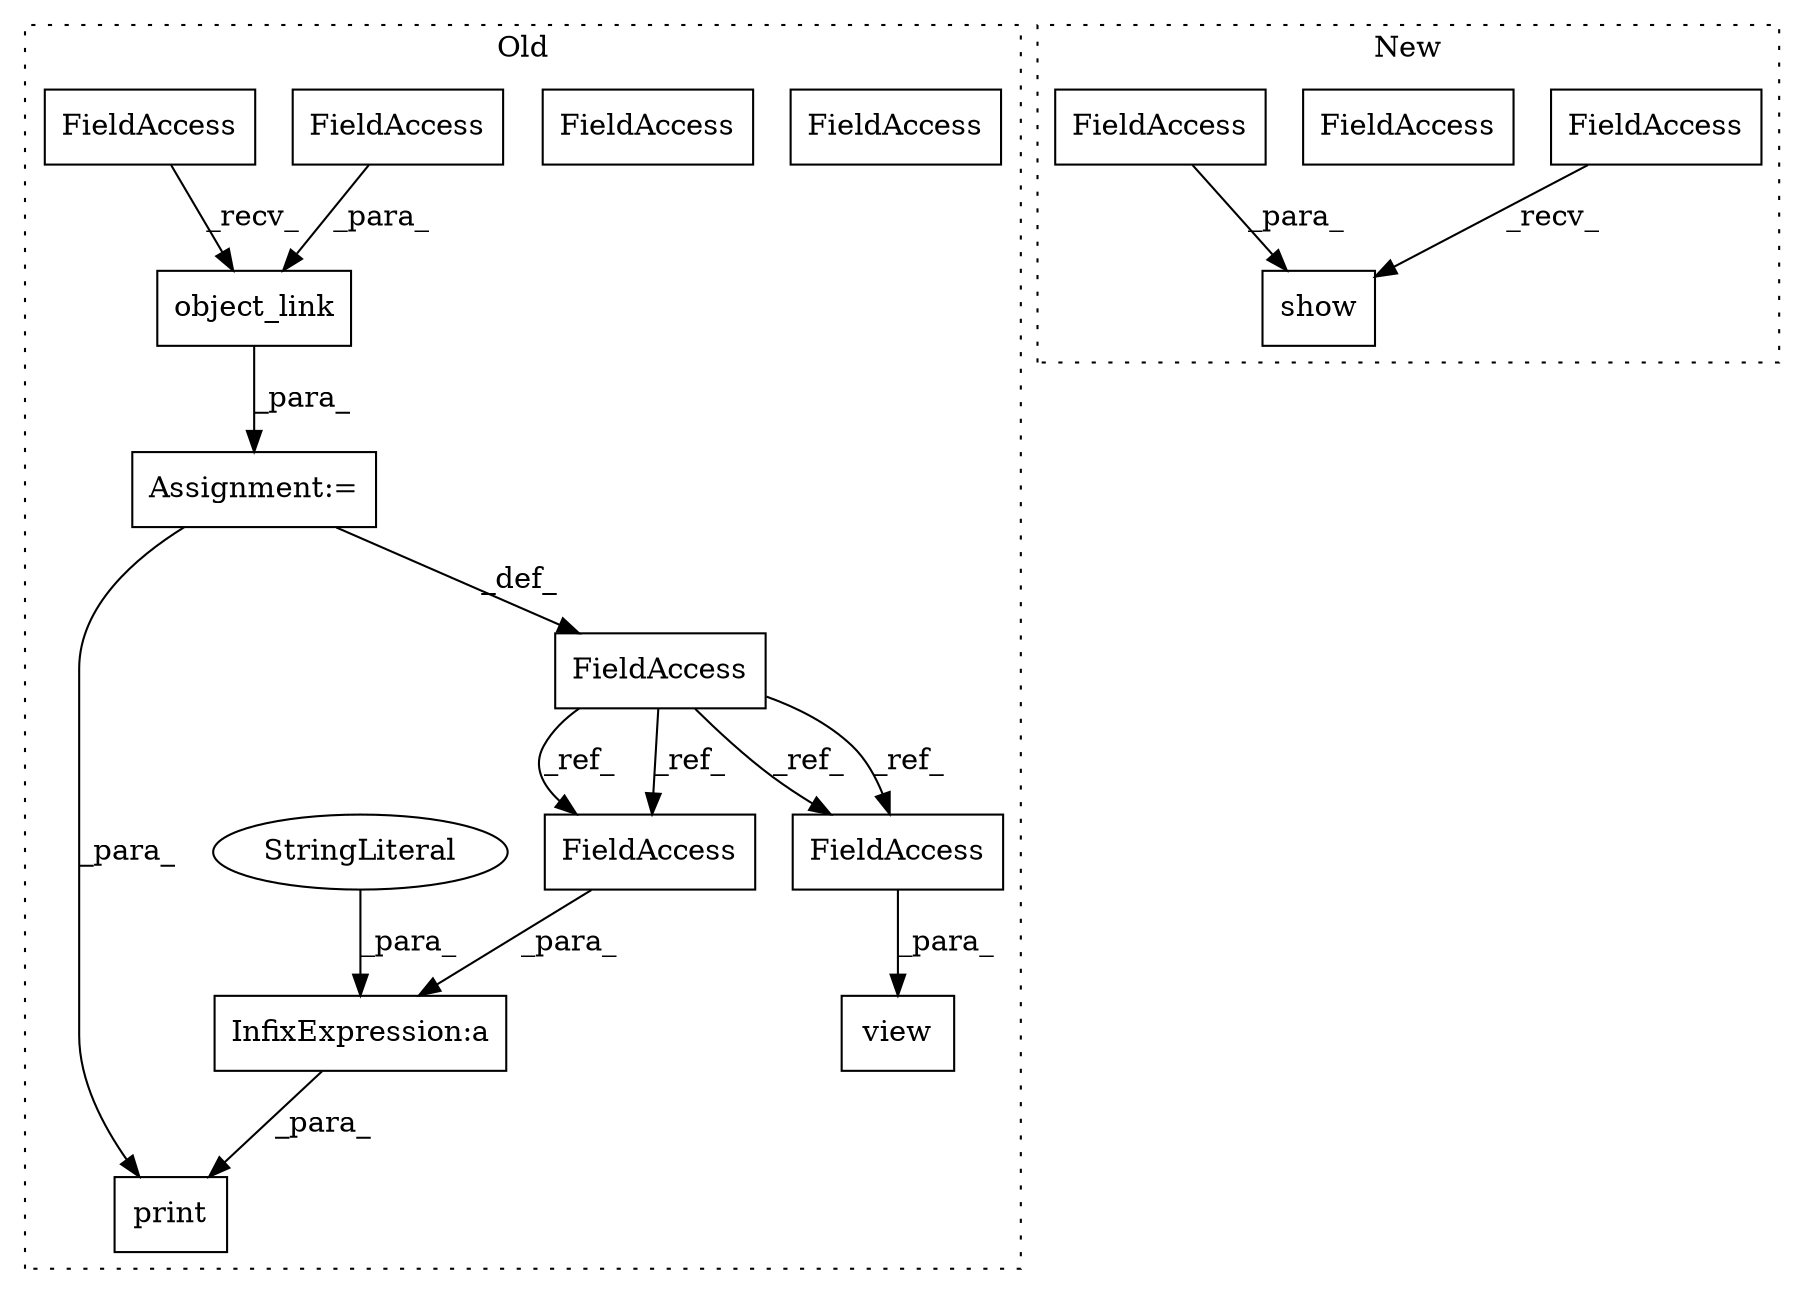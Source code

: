 digraph G {
subgraph cluster0 {
1 [label="view" a="32" s="1947,1956" l="5,1" shape="box"];
3 [label="FieldAccess" a="22" s="1952" l="4" shape="box"];
5 [label="object_link" a="32" s="1862,1890" l="12,1" shape="box"];
6 [label="InfixExpression:a" a="27" s="1933" l="3" shape="box"];
7 [label="print" a="32" s="1897,1940" l="6,1" shape="box"];
8 [label="FieldAccess" a="22" s="1936" l="4" shape="box"];
9 [label="FieldAccess" a="22" s="1849" l="4" shape="box"];
11 [label="FieldAccess" a="22" s="1874" l="8" shape="box"];
12 [label="FieldAccess" a="22" s="1854" l="7" shape="box"];
13 [label="Assignment:=" a="7" s="1853" l="1" shape="box"];
14 [label="StringLiteral" a="45" s="1903" l="30" shape="ellipse"];
16 [label="FieldAccess" a="22" s="1936" l="4" shape="box"];
17 [label="FieldAccess" a="22" s="1952" l="4" shape="box"];
label = "Old";
style="dotted";
}
subgraph cluster1 {
2 [label="show" a="32" s="1876,1887" l="5,1" shape="box"];
4 [label="FieldAccess" a="22" s="1868" l="7" shape="box"];
10 [label="FieldAccess" a="22" s="1881" l="6" shape="box"];
15 [label="FieldAccess" a="22" s="1881" l="6" shape="box"];
label = "New";
style="dotted";
}
4 -> 2 [label="_recv_"];
5 -> 13 [label="_para_"];
6 -> 7 [label="_para_"];
9 -> 17 [label="_ref_"];
9 -> 16 [label="_ref_"];
9 -> 16 [label="_ref_"];
9 -> 17 [label="_ref_"];
11 -> 5 [label="_para_"];
12 -> 5 [label="_recv_"];
13 -> 7 [label="_para_"];
13 -> 9 [label="_def_"];
14 -> 6 [label="_para_"];
15 -> 2 [label="_para_"];
16 -> 6 [label="_para_"];
17 -> 1 [label="_para_"];
}